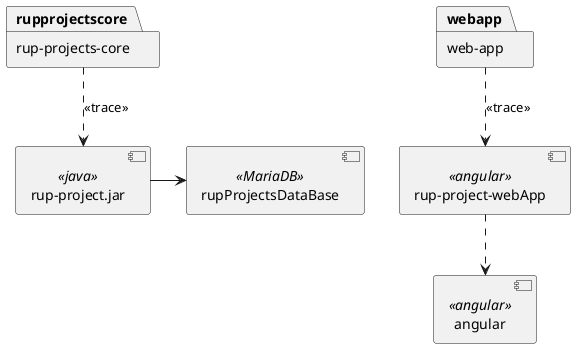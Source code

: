 @startuml


'together con todas las del servidor
' '' con las del cliente

component webApp as "rup-project-webApp" <<angular>>
component angular as "angular" <<angular>>
component webServerApp as "rup-project.jar" <<java>>
component rupProjectsDataBase as "rupProjectsDataBase" <<MariaDB>>
package rupprojectscore as "rup-projects-core"
package webapp as "web-app"



webApp .down.>angular
webServerApp -right-> rupProjectsDataBase

rupprojectscore ..> webServerApp : <<trace>>
webapp ..> webApp : <<trace>>

@enduml
